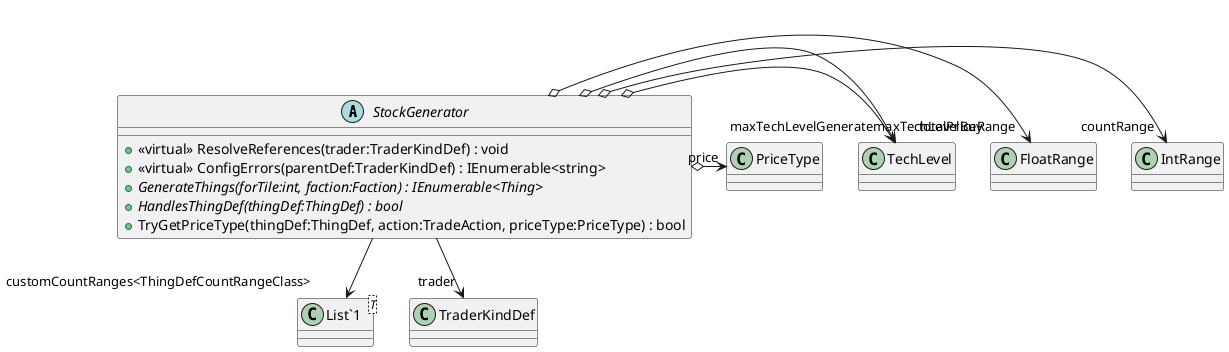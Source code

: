 @startuml
abstract class StockGenerator {
    + <<virtual>> ResolveReferences(trader:TraderKindDef) : void
    + <<virtual>> ConfigErrors(parentDef:TraderKindDef) : IEnumerable<string>
    + {abstract} GenerateThings(forTile:int, faction:Faction) : IEnumerable<Thing>
    + {abstract} HandlesThingDef(thingDef:ThingDef) : bool
    + TryGetPriceType(thingDef:ThingDef, action:TradeAction, priceType:PriceType) : bool
}
class "List`1"<T> {
}
StockGenerator --> "trader" TraderKindDef
StockGenerator o-> "countRange" IntRange
StockGenerator --> "customCountRanges<ThingDefCountRangeClass>" "List`1"
StockGenerator o-> "totalPriceRange" FloatRange
StockGenerator o-> "maxTechLevelGenerate" TechLevel
StockGenerator o-> "maxTechLevelBuy" TechLevel
StockGenerator o-> "price" PriceType
@enduml
